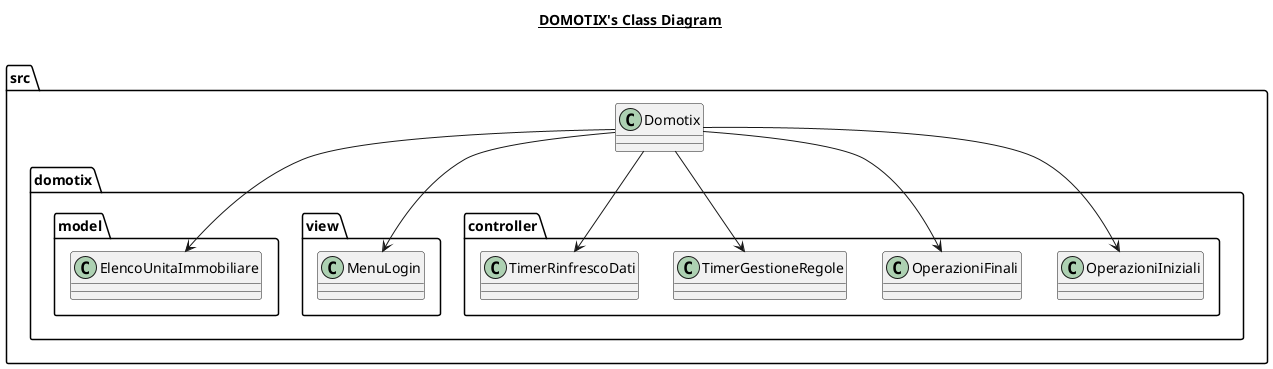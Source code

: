 @startuml

title __DOMOTIX's Class Diagram__\n

    namespace src {
        class Domotix {
        }
    }

    src.Domotix --> src.domotix.controller.OperazioniIniziali
    src.Domotix --> src.domotix.controller.OperazioniFinali
    src.Domotix --> src.domotix.controller.TimerGestioneRegole
    src.Domotix --> src.domotix.controller.TimerRinfrescoDati
    src.Domotix --> src.domotix.view.MenuLogin
    src.Domotix --> src.domotix.model.ElencoUnitaImmobiliare


@enduml
